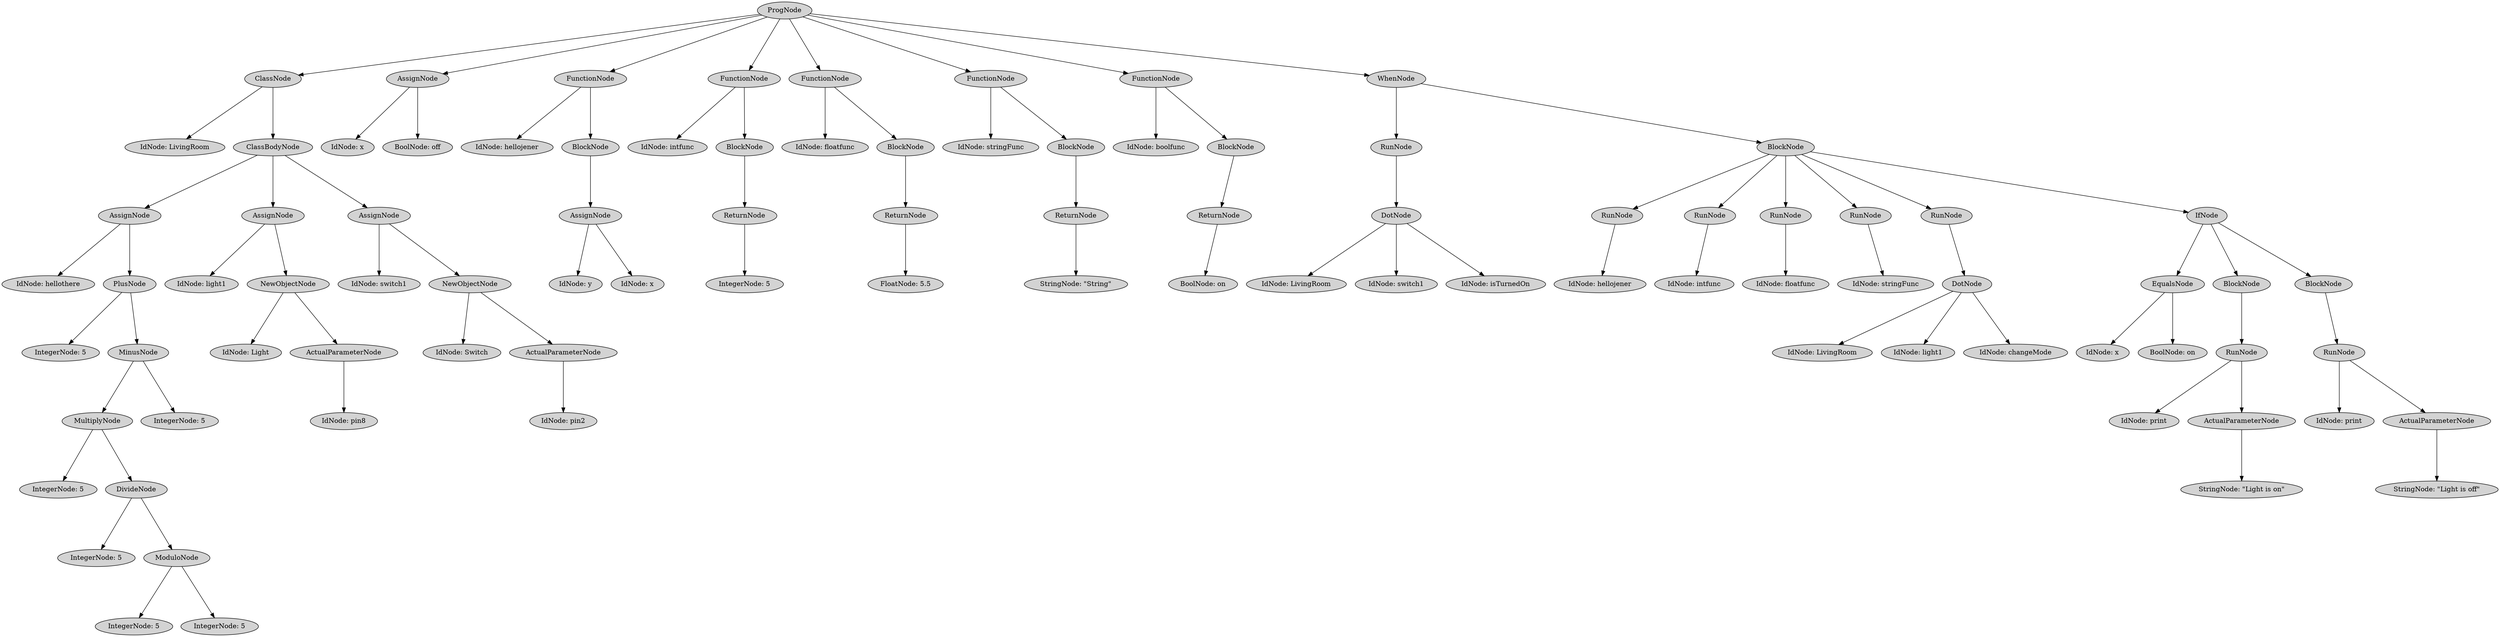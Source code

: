 digraph G {
	graph [ranksep=1.5 ratio=fill]
	node [style=filled]
	3106235 [label=ProgNode]
	3106239 [label=ClassNode]
	3106235 -> 3106239
	3106227 [label="IdNode: LivingRoom"]
	3106239 -> 3106227
	3106233 [label=ClassBodyNode]
	3106239 -> 3106233
	3106243 [label=AssignNode]
	3106233 -> 3106243
	3106247 [label="IdNode: hellothere"]
	3106243 -> 3106247
	3106255 [label=PlusNode]
	3106243 -> 3106255
	3106263 [label="IntegerNode: 5"]
	3106255 -> 3106263
	3106267 [label=MinusNode]
	3106255 -> 3106267
	3106259 [label=MultiplyNode]
	3106267 -> 3106259
	3106271 [label="IntegerNode: 5"]
	3106259 -> 3106271
	3106261 [label=DivideNode]
	3106259 -> 3106261
	3106273 [label="IntegerNode: 5"]
	3106261 -> 3106273
	3106265 [label=ModuloNode]
	3106261 -> 3106265
	3106283 [label="IntegerNode: 5"]
	3106265 -> 3106283
	3106285 [label="IntegerNode: 5"]
	3106265 -> 3106285
	3106279 [label="IntegerNode: 5"]
	3106267 -> 3106279
	3106245 [label=AssignNode]
	3106233 -> 3106245
	3106253 [label="IdNode: light1"]
	3106245 -> 3106253
	3106289 [label=NewObjectNode]
	3106245 -> 3106289
	3106295 [label="IdNode: Light"]
	3106289 -> 3106295
	3106291 [label=ActualParameterNode]
	3106289 -> 3106291
	3109903 [label="IdNode: pin8"]
	3106291 -> 3109903
	3106237 [label=AssignNode]
	3106233 -> 3106237
	3106277 [label="IdNode: switch1"]
	3106237 -> 3106277
	3106299 [label=NewObjectNode]
	3106237 -> 3106299
	3109891 [label="IdNode: Switch"]
	3106299 -> 3109891
	3109893 [label=ActualParameterNode]
	3106299 -> 3109893
	3109917 [label="IdNode: pin2"]
	3109893 -> 3109917
	3106251 [label=AssignNode]
	3106235 -> 3106251
	3106249 [label="IdNode: x"]
	3106251 -> 3106249
	3106297 [label="BoolNode: off"]
	3106251 -> 3106297
	3106269 [label=FunctionNode]
	3106235 -> 3106269
	3106287 [label="IdNode: hellojener"]
	3106269 -> 3106287
	3106257 [label=BlockNode]
	3106269 -> 3106257
	3106301 [label=AssignNode]
	3106257 -> 3106301
	3109895 [label="IdNode: y"]
	3106301 -> 3109895
	3109921 [label="IdNode: x"]
	3106301 -> 3109921
	3106275 [label=FunctionNode]
	3106235 -> 3106275
	3106303 [label="IdNode: intfunc"]
	3106275 -> 3106303
	3109897 [label=BlockNode]
	3106275 -> 3109897
	3109907 [label=ReturnNode]
	3109897 -> 3109907
	3109929 [label="IntegerNode: 5"]
	3109907 -> 3109929
	3109899 [label=FunctionNode]
	3106235 -> 3109899
	3109913 [label="IdNode: floatfunc"]
	3109899 -> 3109913
	3109901 [label=BlockNode]
	3109899 -> 3109901
	3109915 [label=ReturnNode]
	3109901 -> 3109915
	3109941 [label="FloatNode: 5.5"]
	3109915 -> 3109941
	3109911 [label=FunctionNode]
	3106235 -> 3109911
	3109925 [label="IdNode: stringFunc"]
	3109911 -> 3109925
	3109923 [label=BlockNode]
	3109911 -> 3109923
	3109927 [label=ReturnNode]
	3109923 -> 3109927
	3109951 [label="StringNode: \"String\""]
	3109927 -> 3109951
	3109931 [label=FunctionNode]
	3106235 -> 3109931
	3109937 [label="IdNode: boolfunc"]
	3109931 -> 3109937
	3109933 [label=BlockNode]
	3109931 -> 3109933
	3109939 [label=ReturnNode]
	3109933 -> 3109939
	3109963 [label="BoolNode: on"]
	3109939 -> 3109963
	3109943 [label=WhenNode]
	3106235 -> 3109943
	3109961 [label=RunNode]
	3109943 -> 3109961
	3109977 [label=DotNode]
	3109961 -> 3109977
	3109971 [label="IdNode: LivingRoom"]
	3109977 -> 3109971
	3109975 [label="IdNode: switch1"]
	3109977 -> 3109975
	3109979 [label="IdNode: isTurnedOn"]
	3109977 -> 3109979
	3109953 [label=BlockNode]
	3109943 -> 3109953
	3109947 [label=RunNode]
	3109953 -> 3109947
	3109959 [label="IdNode: hellojener"]
	3109947 -> 3109959
	3109955 [label=RunNode]
	3109953 -> 3109955
	3109967 [label="IdNode: intfunc"]
	3109955 -> 3109967
	3109969 [label=RunNode]
	3109953 -> 3109969
	3109983 [label="IdNode: floatfunc"]
	3109969 -> 3109983
	3109973 [label=RunNode]
	3109953 -> 3109973
	3109989 [label="IdNode: stringFunc"]
	3109973 -> 3109989
	3109985 [label=RunNode]
	3109953 -> 3109985
	3110001 [label=DotNode]
	3109985 -> 3110001
	3109995 [label="IdNode: LivingRoom"]
	3110001 -> 3109995
	3109999 [label="IdNode: light1"]
	3110001 -> 3109999
	3110003 [label="IdNode: changeMode"]
	3110001 -> 3110003
	3109991 [label=IfNode]
	3109953 -> 3109991
	3110009 [label=EqualsNode]
	3109991 -> 3110009
	3110023 [label="IdNode: x"]
	3110009 -> 3110023
	3110027 [label="BoolNode: on"]
	3110009 -> 3110027
	3110011 [label=BlockNode]
	3109991 -> 3110011
	3110007 [label=RunNode]
	3110011 -> 3110007
	3110019 [label="IdNode: print"]
	3110007 -> 3110019
	3110013 [label=ActualParameterNode]
	3110007 -> 3110013
	3110037 [label="StringNode: \"Light is on\""]
	3110013 -> 3110037
	3110025 [label=BlockNode]
	3109991 -> 3110025
	3110021 [label=RunNode]
	3110025 -> 3110021
	3110033 [label="IdNode: print"]
	3110021 -> 3110033
	3110029 [label=ActualParameterNode]
	3110021 -> 3110029
	3110051 [label="StringNode: \"Light is off\""]
	3110029 -> 3110051
	overlap=false
}
